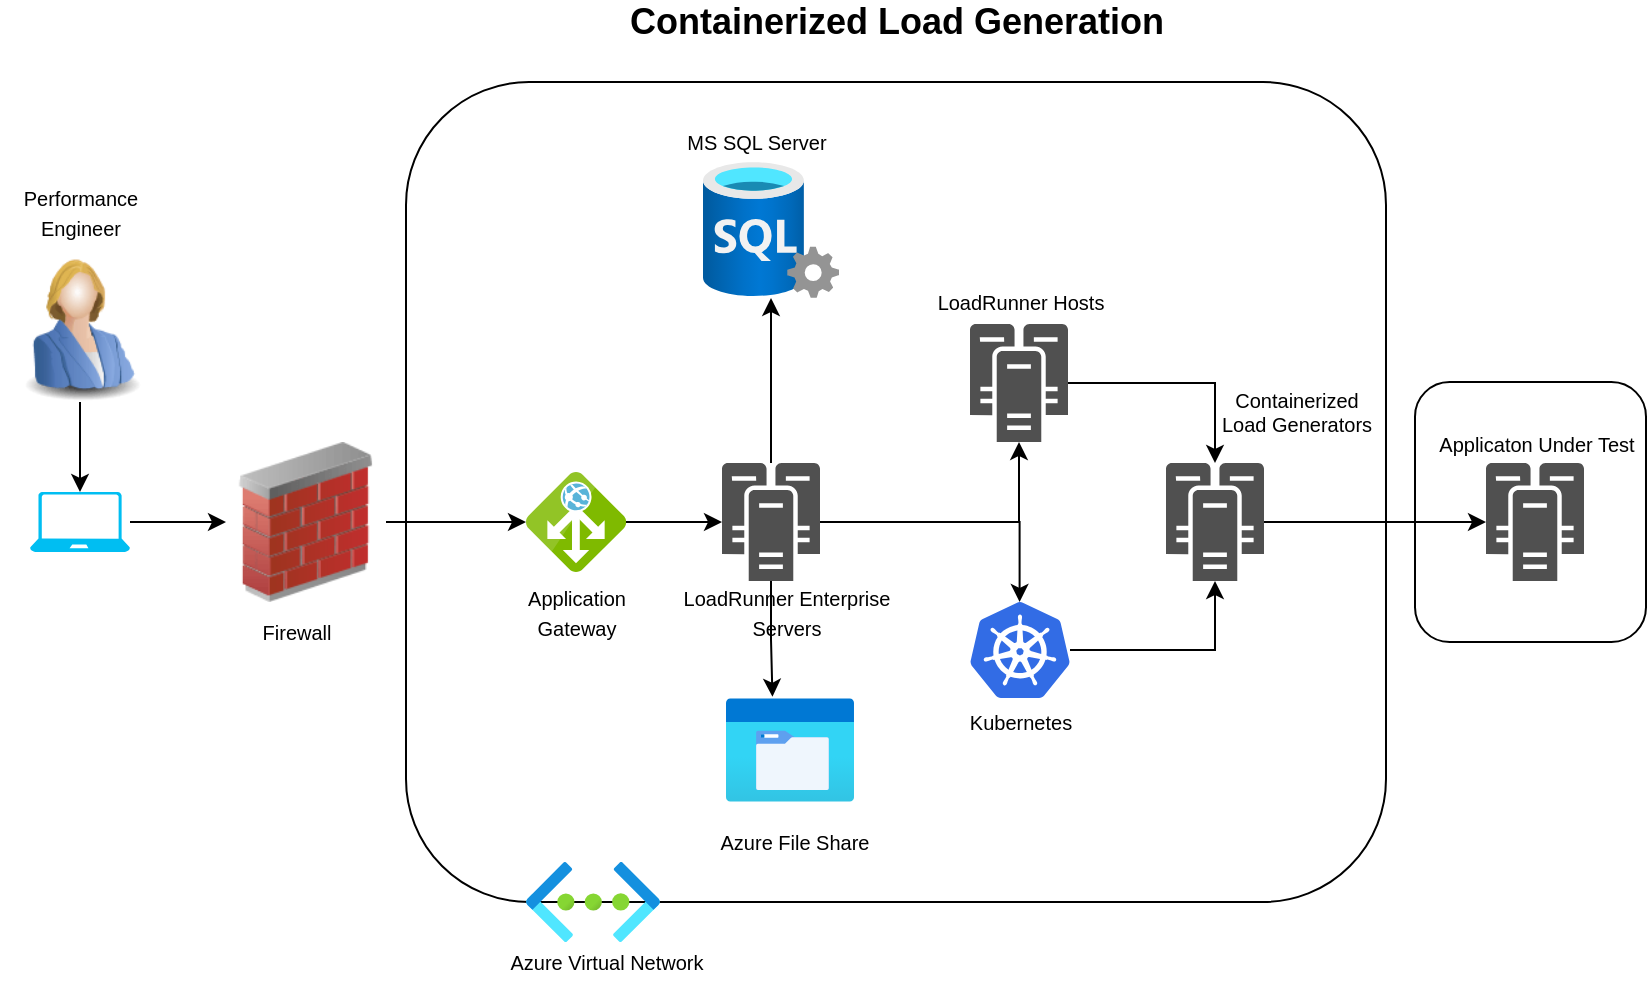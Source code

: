 <mxfile version="17.4.5" type="github">
  <diagram id="mc_ApOTshuLB6Vw0gLuZ" name="Page-1">
    <mxGraphModel dx="1038" dy="579" grid="1" gridSize="10" guides="1" tooltips="1" connect="1" arrows="1" fold="1" page="1" pageScale="1" pageWidth="850" pageHeight="1100" math="0" shadow="0">
      <root>
        <mxCell id="0" />
        <mxCell id="1" parent="0" />
        <mxCell id="frhtZ4Jdz4YkHKB__lfG-51" value="" style="rounded=1;whiteSpace=wrap;html=1;fontSize=10;" vertex="1" parent="1">
          <mxGeometry x="724.5" y="210" width="115.5" height="130" as="geometry" />
        </mxCell>
        <mxCell id="frhtZ4Jdz4YkHKB__lfG-26" value="" style="image;html=1;image=img/lib/clip_art/people/Suit_Woman_Blue_128x128.png" vertex="1" parent="1">
          <mxGeometry x="17" y="140" width="80" height="80" as="geometry" />
        </mxCell>
        <mxCell id="frhtZ4Jdz4YkHKB__lfG-33" value="" style="rounded=1;whiteSpace=wrap;html=1;" vertex="1" parent="1">
          <mxGeometry x="220" y="60" width="490" height="410" as="geometry" />
        </mxCell>
        <mxCell id="frhtZ4Jdz4YkHKB__lfG-2" value="" style="edgeStyle=orthogonalEdgeStyle;rounded=0;orthogonalLoop=1;jettySize=auto;html=1;" edge="1" parent="1" source="frhtZ4Jdz4YkHKB__lfG-1">
          <mxGeometry relative="1" as="geometry">
            <mxPoint x="130" y="280" as="targetPoint" />
          </mxGeometry>
        </mxCell>
        <mxCell id="frhtZ4Jdz4YkHKB__lfG-1" value="" style="verticalLabelPosition=bottom;html=1;verticalAlign=top;align=center;strokeColor=none;fillColor=#00BEF2;shape=mxgraph.azure.laptop;pointerEvents=1;" vertex="1" parent="1">
          <mxGeometry x="32" y="265" width="50" height="30" as="geometry" />
        </mxCell>
        <mxCell id="frhtZ4Jdz4YkHKB__lfG-8" value="" style="edgeStyle=orthogonalEdgeStyle;rounded=0;orthogonalLoop=1;jettySize=auto;html=1;" edge="1" parent="1" source="frhtZ4Jdz4YkHKB__lfG-3" target="frhtZ4Jdz4YkHKB__lfG-6">
          <mxGeometry relative="1" as="geometry" />
        </mxCell>
        <mxCell id="frhtZ4Jdz4YkHKB__lfG-3" value="" style="image;html=1;image=img/lib/clip_art/networking/Firewall_02_128x128.png" vertex="1" parent="1">
          <mxGeometry x="130" y="240" width="80" height="80" as="geometry" />
        </mxCell>
        <mxCell id="frhtZ4Jdz4YkHKB__lfG-38" style="edgeStyle=orthogonalEdgeStyle;rounded=0;orthogonalLoop=1;jettySize=auto;html=1;" edge="1" parent="1" source="frhtZ4Jdz4YkHKB__lfG-6" target="frhtZ4Jdz4YkHKB__lfG-9">
          <mxGeometry relative="1" as="geometry" />
        </mxCell>
        <mxCell id="frhtZ4Jdz4YkHKB__lfG-6" value="" style="sketch=0;aspect=fixed;html=1;points=[];align=center;image;fontSize=12;image=img/lib/mscae/Application_Gateway.svg;" vertex="1" parent="1">
          <mxGeometry x="280" y="255" width="50" height="50" as="geometry" />
        </mxCell>
        <mxCell id="frhtZ4Jdz4YkHKB__lfG-12" style="edgeStyle=orthogonalEdgeStyle;rounded=0;orthogonalLoop=1;jettySize=auto;html=1;" edge="1" parent="1" source="frhtZ4Jdz4YkHKB__lfG-9" target="frhtZ4Jdz4YkHKB__lfG-11">
          <mxGeometry relative="1" as="geometry" />
        </mxCell>
        <mxCell id="frhtZ4Jdz4YkHKB__lfG-16" style="edgeStyle=orthogonalEdgeStyle;rounded=0;orthogonalLoop=1;jettySize=auto;html=1;" edge="1" parent="1" source="frhtZ4Jdz4YkHKB__lfG-9" target="frhtZ4Jdz4YkHKB__lfG-15">
          <mxGeometry relative="1" as="geometry">
            <mxPoint x="522" y="210" as="targetPoint" />
          </mxGeometry>
        </mxCell>
        <mxCell id="frhtZ4Jdz4YkHKB__lfG-19" style="edgeStyle=orthogonalEdgeStyle;rounded=0;orthogonalLoop=1;jettySize=auto;html=1;entryX=0.496;entryY=0;entryDx=0;entryDy=0;entryPerimeter=0;" edge="1" parent="1" source="frhtZ4Jdz4YkHKB__lfG-9" target="frhtZ4Jdz4YkHKB__lfG-18">
          <mxGeometry relative="1" as="geometry" />
        </mxCell>
        <mxCell id="frhtZ4Jdz4YkHKB__lfG-22" style="edgeStyle=orthogonalEdgeStyle;rounded=0;orthogonalLoop=1;jettySize=auto;html=1;entryX=0.363;entryY=-0.012;entryDx=0;entryDy=0;entryPerimeter=0;" edge="1" parent="1" source="frhtZ4Jdz4YkHKB__lfG-9" target="frhtZ4Jdz4YkHKB__lfG-20">
          <mxGeometry relative="1" as="geometry" />
        </mxCell>
        <mxCell id="frhtZ4Jdz4YkHKB__lfG-9" value="" style="sketch=0;pointerEvents=1;shadow=0;dashed=0;html=1;strokeColor=none;fillColor=#505050;labelPosition=center;verticalLabelPosition=bottom;verticalAlign=top;outlineConnect=0;align=center;shape=mxgraph.office.servers.cluster_server;" vertex="1" parent="1">
          <mxGeometry x="378" y="250.5" width="49" height="59" as="geometry" />
        </mxCell>
        <mxCell id="frhtZ4Jdz4YkHKB__lfG-24" style="edgeStyle=orthogonalEdgeStyle;rounded=0;orthogonalLoop=1;jettySize=auto;html=1;" edge="1" parent="1" source="frhtZ4Jdz4YkHKB__lfG-15" target="frhtZ4Jdz4YkHKB__lfG-21">
          <mxGeometry relative="1" as="geometry" />
        </mxCell>
        <mxCell id="frhtZ4Jdz4YkHKB__lfG-15" value="" style="sketch=0;pointerEvents=1;shadow=0;dashed=0;html=1;strokeColor=none;fillColor=#505050;labelPosition=center;verticalLabelPosition=bottom;verticalAlign=top;outlineConnect=0;align=center;shape=mxgraph.office.servers.cluster_server;" vertex="1" parent="1">
          <mxGeometry x="502" y="181" width="49" height="59" as="geometry" />
        </mxCell>
        <mxCell id="frhtZ4Jdz4YkHKB__lfG-25" style="edgeStyle=orthogonalEdgeStyle;rounded=0;orthogonalLoop=1;jettySize=auto;html=1;" edge="1" parent="1" source="frhtZ4Jdz4YkHKB__lfG-18" target="frhtZ4Jdz4YkHKB__lfG-21">
          <mxGeometry relative="1" as="geometry" />
        </mxCell>
        <mxCell id="frhtZ4Jdz4YkHKB__lfG-18" value="" style="sketch=0;aspect=fixed;html=1;points=[];align=center;image;fontSize=12;image=img/lib/mscae/Kubernetes.svg;" vertex="1" parent="1">
          <mxGeometry x="502" y="320" width="50" height="48" as="geometry" />
        </mxCell>
        <mxCell id="frhtZ4Jdz4YkHKB__lfG-20" value="" style="aspect=fixed;html=1;points=[];align=center;image;fontSize=12;image=img/lib/azure2/general/Storage_Azure_Files.svg;" vertex="1" parent="1">
          <mxGeometry x="380" y="368" width="64" height="52" as="geometry" />
        </mxCell>
        <mxCell id="frhtZ4Jdz4YkHKB__lfG-46" style="edgeStyle=orthogonalEdgeStyle;rounded=0;orthogonalLoop=1;jettySize=auto;html=1;fontSize=10;" edge="1" parent="1" source="frhtZ4Jdz4YkHKB__lfG-21" target="frhtZ4Jdz4YkHKB__lfG-28">
          <mxGeometry relative="1" as="geometry" />
        </mxCell>
        <mxCell id="frhtZ4Jdz4YkHKB__lfG-21" value="" style="sketch=0;pointerEvents=1;shadow=0;dashed=0;html=1;strokeColor=none;fillColor=#505050;labelPosition=center;verticalLabelPosition=bottom;verticalAlign=top;outlineConnect=0;align=center;shape=mxgraph.office.servers.cluster_server;" vertex="1" parent="1">
          <mxGeometry x="600" y="250.5" width="49" height="59" as="geometry" />
        </mxCell>
        <mxCell id="frhtZ4Jdz4YkHKB__lfG-27" style="edgeStyle=orthogonalEdgeStyle;rounded=0;orthogonalLoop=1;jettySize=auto;html=1;entryX=0.5;entryY=0;entryDx=0;entryDy=0;entryPerimeter=0;" edge="1" parent="1" source="frhtZ4Jdz4YkHKB__lfG-26" target="frhtZ4Jdz4YkHKB__lfG-1">
          <mxGeometry relative="1" as="geometry" />
        </mxCell>
        <mxCell id="frhtZ4Jdz4YkHKB__lfG-28" value="" style="sketch=0;pointerEvents=1;shadow=0;dashed=0;html=1;strokeColor=none;fillColor=#505050;labelPosition=center;verticalLabelPosition=bottom;verticalAlign=top;outlineConnect=0;align=center;shape=mxgraph.office.servers.cluster_server;" vertex="1" parent="1">
          <mxGeometry x="760" y="250.5" width="49" height="59" as="geometry" />
        </mxCell>
        <mxCell id="frhtZ4Jdz4YkHKB__lfG-11" value="" style="aspect=fixed;html=1;points=[];align=center;image;fontSize=12;image=img/lib/azure2/databases/SQL_Server.svg;" vertex="1" parent="1">
          <mxGeometry x="368.5" y="100" width="68" height="68" as="geometry" />
        </mxCell>
        <mxCell id="frhtZ4Jdz4YkHKB__lfG-34" value="" style="aspect=fixed;html=1;points=[];align=center;image;fontSize=12;image=img/lib/azure2/networking/Virtual_Networks.svg;" vertex="1" parent="1">
          <mxGeometry x="280" y="450" width="67" height="40" as="geometry" />
        </mxCell>
        <mxCell id="frhtZ4Jdz4YkHKB__lfG-35" value="&lt;font style=&quot;font-size: 10px&quot;&gt;Performance&lt;br&gt;Engineer&lt;/font&gt;" style="text;html=1;align=center;verticalAlign=middle;resizable=0;points=[];autosize=1;strokeColor=none;fillColor=none;" vertex="1" parent="1">
          <mxGeometry x="22" y="105" width="70" height="40" as="geometry" />
        </mxCell>
        <mxCell id="frhtZ4Jdz4YkHKB__lfG-36" value="&lt;font style=&quot;font-size: 10px&quot;&gt;Firewall&lt;/font&gt;" style="text;html=1;align=center;verticalAlign=middle;resizable=0;points=[];autosize=1;strokeColor=none;fillColor=none;" vertex="1" parent="1">
          <mxGeometry x="140" y="324.5" width="50" height="20" as="geometry" />
        </mxCell>
        <mxCell id="frhtZ4Jdz4YkHKB__lfG-37" value="&lt;font style=&quot;font-size: 10px&quot;&gt;Application&lt;br&gt;Gateway&lt;/font&gt;" style="text;html=1;align=center;verticalAlign=middle;resizable=0;points=[];autosize=1;strokeColor=none;fillColor=none;" vertex="1" parent="1">
          <mxGeometry x="275" y="304.5" width="60" height="40" as="geometry" />
        </mxCell>
        <mxCell id="frhtZ4Jdz4YkHKB__lfG-39" value="&lt;font style=&quot;font-size: 10px&quot;&gt;MS SQL Server&lt;/font&gt;" style="text;html=1;align=center;verticalAlign=middle;resizable=0;points=[];autosize=1;strokeColor=none;fillColor=none;" vertex="1" parent="1">
          <mxGeometry x="350" y="80" width="90" height="20" as="geometry" />
        </mxCell>
        <mxCell id="frhtZ4Jdz4YkHKB__lfG-40" value="&lt;font style=&quot;font-size: 10px&quot;&gt;Azure Virtual Network&lt;/font&gt;" style="text;html=1;align=center;verticalAlign=middle;resizable=0;points=[];autosize=1;strokeColor=none;fillColor=none;" vertex="1" parent="1">
          <mxGeometry x="265" y="490" width="110" height="20" as="geometry" />
        </mxCell>
        <mxCell id="frhtZ4Jdz4YkHKB__lfG-41" value="&lt;font style=&quot;font-size: 10px&quot;&gt;LoadRunner Enterprise&lt;br&gt;Servers&lt;/font&gt;" style="text;html=1;align=center;verticalAlign=middle;resizable=0;points=[];autosize=1;strokeColor=none;fillColor=none;" vertex="1" parent="1">
          <mxGeometry x="350" y="304.5" width="120" height="40" as="geometry" />
        </mxCell>
        <mxCell id="frhtZ4Jdz4YkHKB__lfG-42" value="Azure File Share" style="text;html=1;align=center;verticalAlign=middle;resizable=0;points=[];autosize=1;strokeColor=none;fillColor=none;fontSize=10;" vertex="1" parent="1">
          <mxGeometry x="368.5" y="430" width="90" height="20" as="geometry" />
        </mxCell>
        <mxCell id="frhtZ4Jdz4YkHKB__lfG-43" value="Kubernetes" style="text;html=1;align=center;verticalAlign=middle;resizable=0;points=[];autosize=1;strokeColor=none;fillColor=none;fontSize=10;" vertex="1" parent="1">
          <mxGeometry x="492" y="370" width="70" height="20" as="geometry" />
        </mxCell>
        <mxCell id="frhtZ4Jdz4YkHKB__lfG-44" value="LoadRunner Hosts" style="text;html=1;align=center;verticalAlign=middle;resizable=0;points=[];autosize=1;strokeColor=none;fillColor=none;fontSize=10;" vertex="1" parent="1">
          <mxGeometry x="477" y="160" width="100" height="20" as="geometry" />
        </mxCell>
        <mxCell id="frhtZ4Jdz4YkHKB__lfG-45" value="Containerized&lt;br&gt;Load Generators" style="text;html=1;align=center;verticalAlign=middle;resizable=0;points=[];autosize=1;strokeColor=none;fillColor=none;fontSize=10;" vertex="1" parent="1">
          <mxGeometry x="620" y="210" width="90" height="30" as="geometry" />
        </mxCell>
        <mxCell id="frhtZ4Jdz4YkHKB__lfG-52" value="Applicaton Under Test" style="text;html=1;align=center;verticalAlign=middle;resizable=0;points=[];autosize=1;strokeColor=none;fillColor=none;fontSize=10;" vertex="1" parent="1">
          <mxGeometry x="730" y="230.5" width="110" height="20" as="geometry" />
        </mxCell>
        <mxCell id="frhtZ4Jdz4YkHKB__lfG-53" value="&lt;font style=&quot;font-size: 18px&quot;&gt;&lt;b&gt;Containerized Load Generation&lt;/b&gt;&lt;/font&gt;" style="text;html=1;align=center;verticalAlign=middle;resizable=0;points=[];autosize=1;strokeColor=none;fillColor=none;fontSize=10;" vertex="1" parent="1">
          <mxGeometry x="325" y="20" width="280" height="20" as="geometry" />
        </mxCell>
      </root>
    </mxGraphModel>
  </diagram>
</mxfile>

